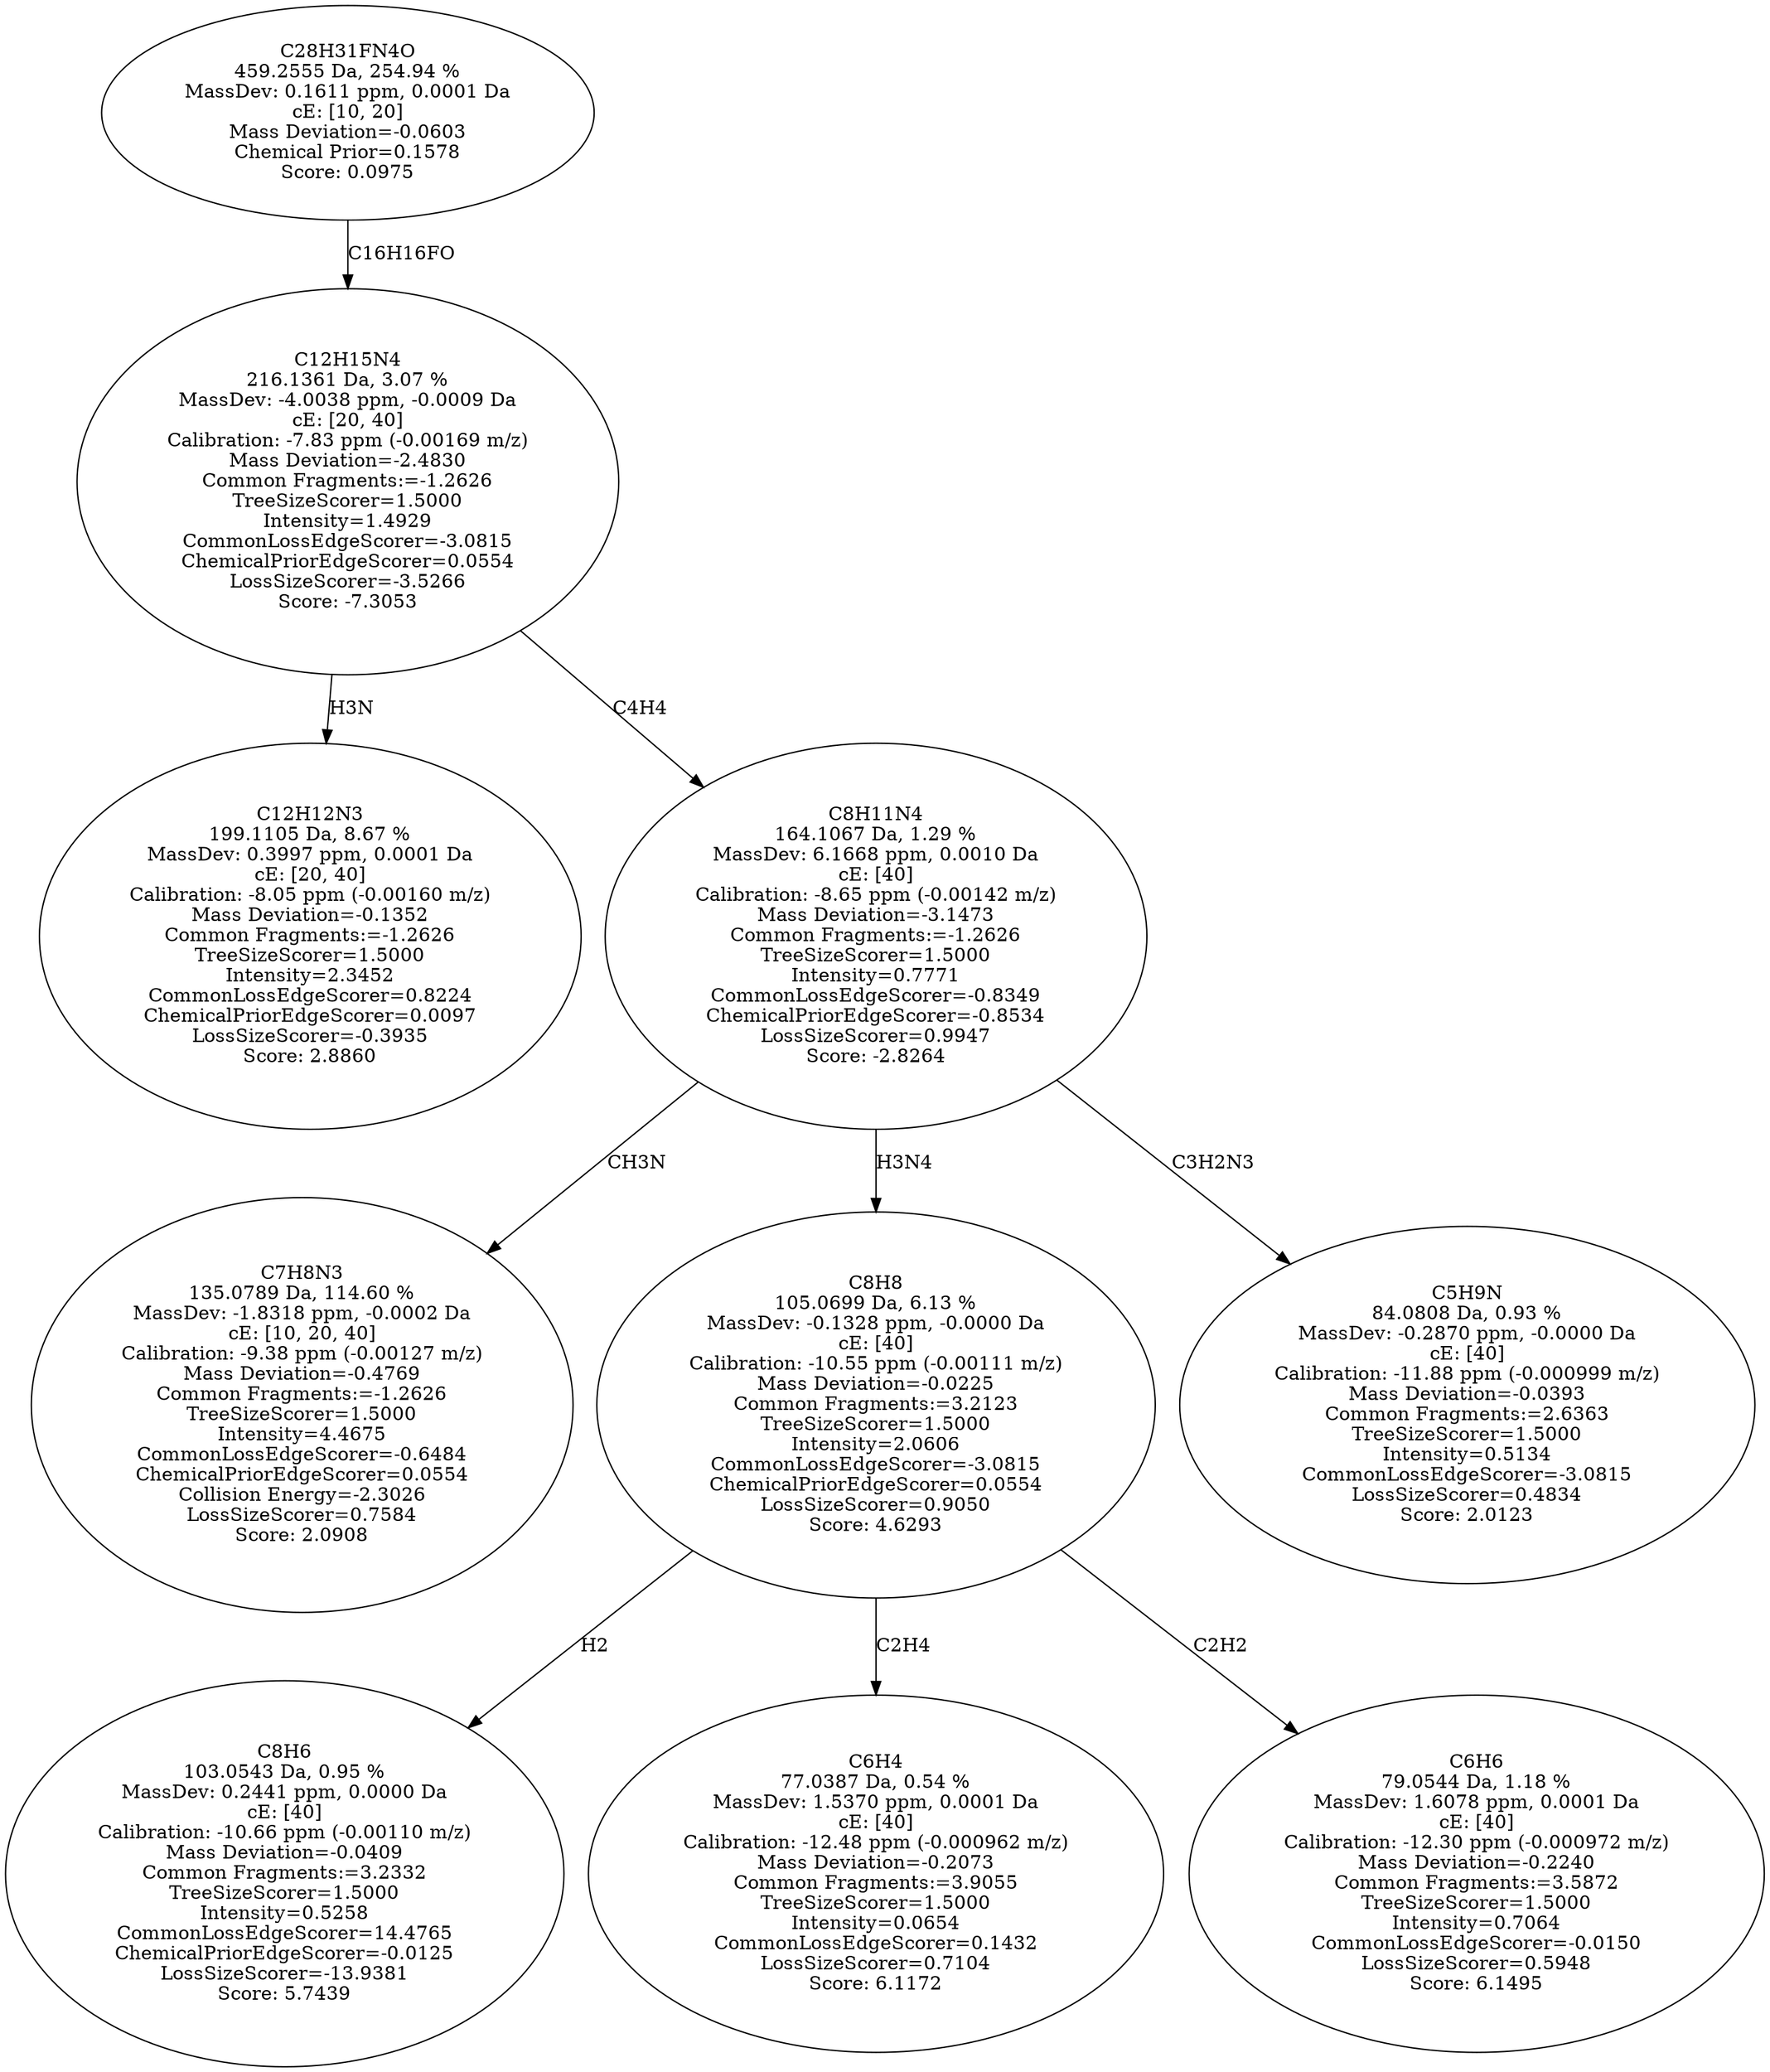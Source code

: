 strict digraph {
v1 [label="C12H12N3\n199.1105 Da, 8.67 %\nMassDev: 0.3997 ppm, 0.0001 Da\ncE: [20, 40]\nCalibration: -8.05 ppm (-0.00160 m/z)\nMass Deviation=-0.1352\nCommon Fragments:=-1.2626\nTreeSizeScorer=1.5000\nIntensity=2.3452\nCommonLossEdgeScorer=0.8224\nChemicalPriorEdgeScorer=0.0097\nLossSizeScorer=-0.3935\nScore: 2.8860"];
v2 [label="C7H8N3\n135.0789 Da, 114.60 %\nMassDev: -1.8318 ppm, -0.0002 Da\ncE: [10, 20, 40]\nCalibration: -9.38 ppm (-0.00127 m/z)\nMass Deviation=-0.4769\nCommon Fragments:=-1.2626\nTreeSizeScorer=1.5000\nIntensity=4.4675\nCommonLossEdgeScorer=-0.6484\nChemicalPriorEdgeScorer=0.0554\nCollision Energy=-2.3026\nLossSizeScorer=0.7584\nScore: 2.0908"];
v3 [label="C8H6\n103.0543 Da, 0.95 %\nMassDev: 0.2441 ppm, 0.0000 Da\ncE: [40]\nCalibration: -10.66 ppm (-0.00110 m/z)\nMass Deviation=-0.0409\nCommon Fragments:=3.2332\nTreeSizeScorer=1.5000\nIntensity=0.5258\nCommonLossEdgeScorer=14.4765\nChemicalPriorEdgeScorer=-0.0125\nLossSizeScorer=-13.9381\nScore: 5.7439"];
v4 [label="C6H4\n77.0387 Da, 0.54 %\nMassDev: 1.5370 ppm, 0.0001 Da\ncE: [40]\nCalibration: -12.48 ppm (-0.000962 m/z)\nMass Deviation=-0.2073\nCommon Fragments:=3.9055\nTreeSizeScorer=1.5000\nIntensity=0.0654\nCommonLossEdgeScorer=0.1432\nLossSizeScorer=0.7104\nScore: 6.1172"];
v5 [label="C6H6\n79.0544 Da, 1.18 %\nMassDev: 1.6078 ppm, 0.0001 Da\ncE: [40]\nCalibration: -12.30 ppm (-0.000972 m/z)\nMass Deviation=-0.2240\nCommon Fragments:=3.5872\nTreeSizeScorer=1.5000\nIntensity=0.7064\nCommonLossEdgeScorer=-0.0150\nLossSizeScorer=0.5948\nScore: 6.1495"];
v6 [label="C8H8\n105.0699 Da, 6.13 %\nMassDev: -0.1328 ppm, -0.0000 Da\ncE: [40]\nCalibration: -10.55 ppm (-0.00111 m/z)\nMass Deviation=-0.0225\nCommon Fragments:=3.2123\nTreeSizeScorer=1.5000\nIntensity=2.0606\nCommonLossEdgeScorer=-3.0815\nChemicalPriorEdgeScorer=0.0554\nLossSizeScorer=0.9050\nScore: 4.6293"];
v7 [label="C5H9N\n84.0808 Da, 0.93 %\nMassDev: -0.2870 ppm, -0.0000 Da\ncE: [40]\nCalibration: -11.88 ppm (-0.000999 m/z)\nMass Deviation=-0.0393\nCommon Fragments:=2.6363\nTreeSizeScorer=1.5000\nIntensity=0.5134\nCommonLossEdgeScorer=-3.0815\nLossSizeScorer=0.4834\nScore: 2.0123"];
v8 [label="C8H11N4\n164.1067 Da, 1.29 %\nMassDev: 6.1668 ppm, 0.0010 Da\ncE: [40]\nCalibration: -8.65 ppm (-0.00142 m/z)\nMass Deviation=-3.1473\nCommon Fragments:=-1.2626\nTreeSizeScorer=1.5000\nIntensity=0.7771\nCommonLossEdgeScorer=-0.8349\nChemicalPriorEdgeScorer=-0.8534\nLossSizeScorer=0.9947\nScore: -2.8264"];
v9 [label="C12H15N4\n216.1361 Da, 3.07 %\nMassDev: -4.0038 ppm, -0.0009 Da\ncE: [20, 40]\nCalibration: -7.83 ppm (-0.00169 m/z)\nMass Deviation=-2.4830\nCommon Fragments:=-1.2626\nTreeSizeScorer=1.5000\nIntensity=1.4929\nCommonLossEdgeScorer=-3.0815\nChemicalPriorEdgeScorer=0.0554\nLossSizeScorer=-3.5266\nScore: -7.3053"];
v10 [label="C28H31FN4O\n459.2555 Da, 254.94 %\nMassDev: 0.1611 ppm, 0.0001 Da\ncE: [10, 20]\nMass Deviation=-0.0603\nChemical Prior=0.1578\nScore: 0.0975"];
v9 -> v1 [label="H3N"];
v8 -> v2 [label="CH3N"];
v6 -> v3 [label="H2"];
v6 -> v4 [label="C2H4"];
v6 -> v5 [label="C2H2"];
v8 -> v6 [label="H3N4"];
v8 -> v7 [label="C3H2N3"];
v9 -> v8 [label="C4H4"];
v10 -> v9 [label="C16H16FO"];
}